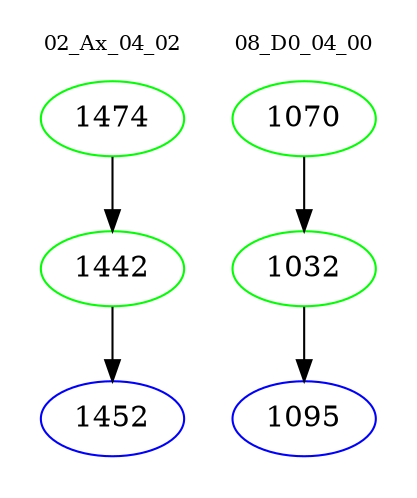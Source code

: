 digraph{
subgraph cluster_0 {
color = white
label = "02_Ax_04_02";
fontsize=10;
T0_1474 [label="1474", color="green"]
T0_1474 -> T0_1442 [color="black"]
T0_1442 [label="1442", color="green"]
T0_1442 -> T0_1452 [color="black"]
T0_1452 [label="1452", color="blue"]
}
subgraph cluster_1 {
color = white
label = "08_D0_04_00";
fontsize=10;
T1_1070 [label="1070", color="green"]
T1_1070 -> T1_1032 [color="black"]
T1_1032 [label="1032", color="green"]
T1_1032 -> T1_1095 [color="black"]
T1_1095 [label="1095", color="blue"]
}
}

